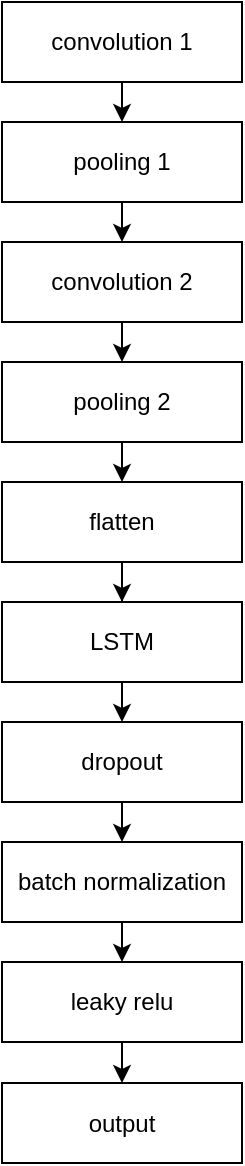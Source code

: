 <mxfile version="13.7.9" type="device"><diagram id="R2TqTaQ1gSwxW1OyjQSm" name="第 1 页"><mxGraphModel dx="886" dy="520" grid="1" gridSize="10" guides="1" tooltips="1" connect="1" arrows="1" fold="1" page="1" pageScale="1" pageWidth="827" pageHeight="1169" math="0" shadow="0"><root><mxCell id="0"/><mxCell id="1" parent="0"/><mxCell id="EmB1qIL3_Wvth1qOvGHR-12" style="edgeStyle=orthogonalEdgeStyle;rounded=0;orthogonalLoop=1;jettySize=auto;html=1;exitX=0.5;exitY=1;exitDx=0;exitDy=0;entryX=0.5;entryY=0;entryDx=0;entryDy=0;" edge="1" parent="1" source="EmB1qIL3_Wvth1qOvGHR-1" target="EmB1qIL3_Wvth1qOvGHR-2"><mxGeometry relative="1" as="geometry"/></mxCell><mxCell id="EmB1qIL3_Wvth1qOvGHR-1" value="convolution 1" style="rounded=0;whiteSpace=wrap;html=1;" vertex="1" parent="1"><mxGeometry x="80" y="40" width="120" height="40" as="geometry"/></mxCell><mxCell id="EmB1qIL3_Wvth1qOvGHR-13" style="edgeStyle=orthogonalEdgeStyle;rounded=0;orthogonalLoop=1;jettySize=auto;html=1;exitX=0.5;exitY=1;exitDx=0;exitDy=0;entryX=0.5;entryY=0;entryDx=0;entryDy=0;" edge="1" parent="1" source="EmB1qIL3_Wvth1qOvGHR-2" target="EmB1qIL3_Wvth1qOvGHR-4"><mxGeometry relative="1" as="geometry"/></mxCell><mxCell id="EmB1qIL3_Wvth1qOvGHR-2" value="pooling 1" style="rounded=0;whiteSpace=wrap;html=1;" vertex="1" parent="1"><mxGeometry x="80" y="100" width="120" height="40" as="geometry"/></mxCell><mxCell id="EmB1qIL3_Wvth1qOvGHR-14" style="edgeStyle=orthogonalEdgeStyle;rounded=0;orthogonalLoop=1;jettySize=auto;html=1;exitX=0.5;exitY=1;exitDx=0;exitDy=0;entryX=0.5;entryY=0;entryDx=0;entryDy=0;" edge="1" parent="1" source="EmB1qIL3_Wvth1qOvGHR-4" target="EmB1qIL3_Wvth1qOvGHR-5"><mxGeometry relative="1" as="geometry"/></mxCell><mxCell id="EmB1qIL3_Wvth1qOvGHR-4" value="convolution 2" style="rounded=0;whiteSpace=wrap;html=1;" vertex="1" parent="1"><mxGeometry x="80" y="160" width="120" height="40" as="geometry"/></mxCell><mxCell id="EmB1qIL3_Wvth1qOvGHR-15" style="edgeStyle=orthogonalEdgeStyle;rounded=0;orthogonalLoop=1;jettySize=auto;html=1;exitX=0.5;exitY=1;exitDx=0;exitDy=0;entryX=0.5;entryY=0;entryDx=0;entryDy=0;" edge="1" parent="1" source="EmB1qIL3_Wvth1qOvGHR-5" target="EmB1qIL3_Wvth1qOvGHR-6"><mxGeometry relative="1" as="geometry"/></mxCell><mxCell id="EmB1qIL3_Wvth1qOvGHR-5" value="pooling 2" style="rounded=0;whiteSpace=wrap;html=1;" vertex="1" parent="1"><mxGeometry x="80" y="220" width="120" height="40" as="geometry"/></mxCell><mxCell id="EmB1qIL3_Wvth1qOvGHR-16" style="edgeStyle=orthogonalEdgeStyle;rounded=0;orthogonalLoop=1;jettySize=auto;html=1;exitX=0.5;exitY=1;exitDx=0;exitDy=0;" edge="1" parent="1" source="EmB1qIL3_Wvth1qOvGHR-6" target="EmB1qIL3_Wvth1qOvGHR-7"><mxGeometry relative="1" as="geometry"/></mxCell><mxCell id="EmB1qIL3_Wvth1qOvGHR-6" value="flatten" style="rounded=0;whiteSpace=wrap;html=1;" vertex="1" parent="1"><mxGeometry x="80" y="280" width="120" height="40" as="geometry"/></mxCell><mxCell id="EmB1qIL3_Wvth1qOvGHR-17" style="edgeStyle=orthogonalEdgeStyle;rounded=0;orthogonalLoop=1;jettySize=auto;html=1;exitX=0.5;exitY=1;exitDx=0;exitDy=0;entryX=0.5;entryY=0;entryDx=0;entryDy=0;" edge="1" parent="1" source="EmB1qIL3_Wvth1qOvGHR-7" target="EmB1qIL3_Wvth1qOvGHR-8"><mxGeometry relative="1" as="geometry"/></mxCell><mxCell id="EmB1qIL3_Wvth1qOvGHR-7" value="LSTM" style="rounded=0;whiteSpace=wrap;html=1;" vertex="1" parent="1"><mxGeometry x="80" y="340" width="120" height="40" as="geometry"/></mxCell><mxCell id="EmB1qIL3_Wvth1qOvGHR-18" style="edgeStyle=orthogonalEdgeStyle;rounded=0;orthogonalLoop=1;jettySize=auto;html=1;exitX=0.5;exitY=1;exitDx=0;exitDy=0;entryX=0.5;entryY=0;entryDx=0;entryDy=0;" edge="1" parent="1" source="EmB1qIL3_Wvth1qOvGHR-8" target="EmB1qIL3_Wvth1qOvGHR-9"><mxGeometry relative="1" as="geometry"/></mxCell><mxCell id="EmB1qIL3_Wvth1qOvGHR-8" value="dropout" style="rounded=0;whiteSpace=wrap;html=1;" vertex="1" parent="1"><mxGeometry x="80" y="400" width="120" height="40" as="geometry"/></mxCell><mxCell id="EmB1qIL3_Wvth1qOvGHR-19" style="edgeStyle=orthogonalEdgeStyle;rounded=0;orthogonalLoop=1;jettySize=auto;html=1;exitX=0.5;exitY=1;exitDx=0;exitDy=0;entryX=0.5;entryY=0;entryDx=0;entryDy=0;" edge="1" parent="1" source="EmB1qIL3_Wvth1qOvGHR-9" target="EmB1qIL3_Wvth1qOvGHR-10"><mxGeometry relative="1" as="geometry"/></mxCell><mxCell id="EmB1qIL3_Wvth1qOvGHR-9" value="batch normalization" style="rounded=0;whiteSpace=wrap;html=1;" vertex="1" parent="1"><mxGeometry x="80" y="460" width="120" height="40" as="geometry"/></mxCell><mxCell id="EmB1qIL3_Wvth1qOvGHR-20" style="edgeStyle=orthogonalEdgeStyle;rounded=0;orthogonalLoop=1;jettySize=auto;html=1;exitX=0.5;exitY=1;exitDx=0;exitDy=0;entryX=0.5;entryY=0;entryDx=0;entryDy=0;" edge="1" parent="1" source="EmB1qIL3_Wvth1qOvGHR-10" target="EmB1qIL3_Wvth1qOvGHR-11"><mxGeometry relative="1" as="geometry"/></mxCell><mxCell id="EmB1qIL3_Wvth1qOvGHR-10" value="leaky relu" style="rounded=0;whiteSpace=wrap;html=1;" vertex="1" parent="1"><mxGeometry x="80" y="520" width="120" height="40" as="geometry"/></mxCell><mxCell id="EmB1qIL3_Wvth1qOvGHR-11" value="output" style="rounded=0;whiteSpace=wrap;html=1;" vertex="1" parent="1"><mxGeometry x="80" y="580.5" width="120" height="40" as="geometry"/></mxCell></root></mxGraphModel></diagram></mxfile>